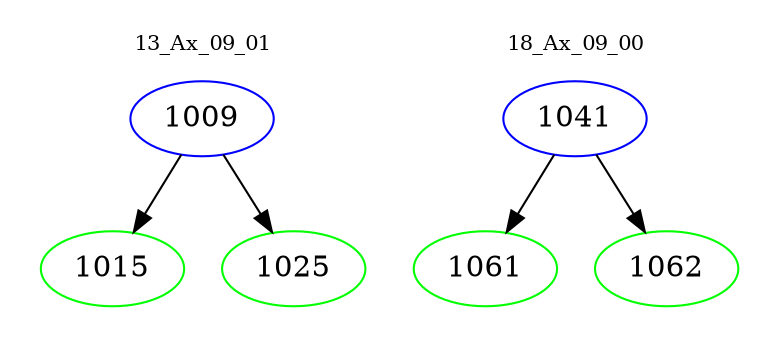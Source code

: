 digraph{
subgraph cluster_0 {
color = white
label = "13_Ax_09_01";
fontsize=10;
T0_1009 [label="1009", color="blue"]
T0_1009 -> T0_1015 [color="black"]
T0_1015 [label="1015", color="green"]
T0_1009 -> T0_1025 [color="black"]
T0_1025 [label="1025", color="green"]
}
subgraph cluster_1 {
color = white
label = "18_Ax_09_00";
fontsize=10;
T1_1041 [label="1041", color="blue"]
T1_1041 -> T1_1061 [color="black"]
T1_1061 [label="1061", color="green"]
T1_1041 -> T1_1062 [color="black"]
T1_1062 [label="1062", color="green"]
}
}
